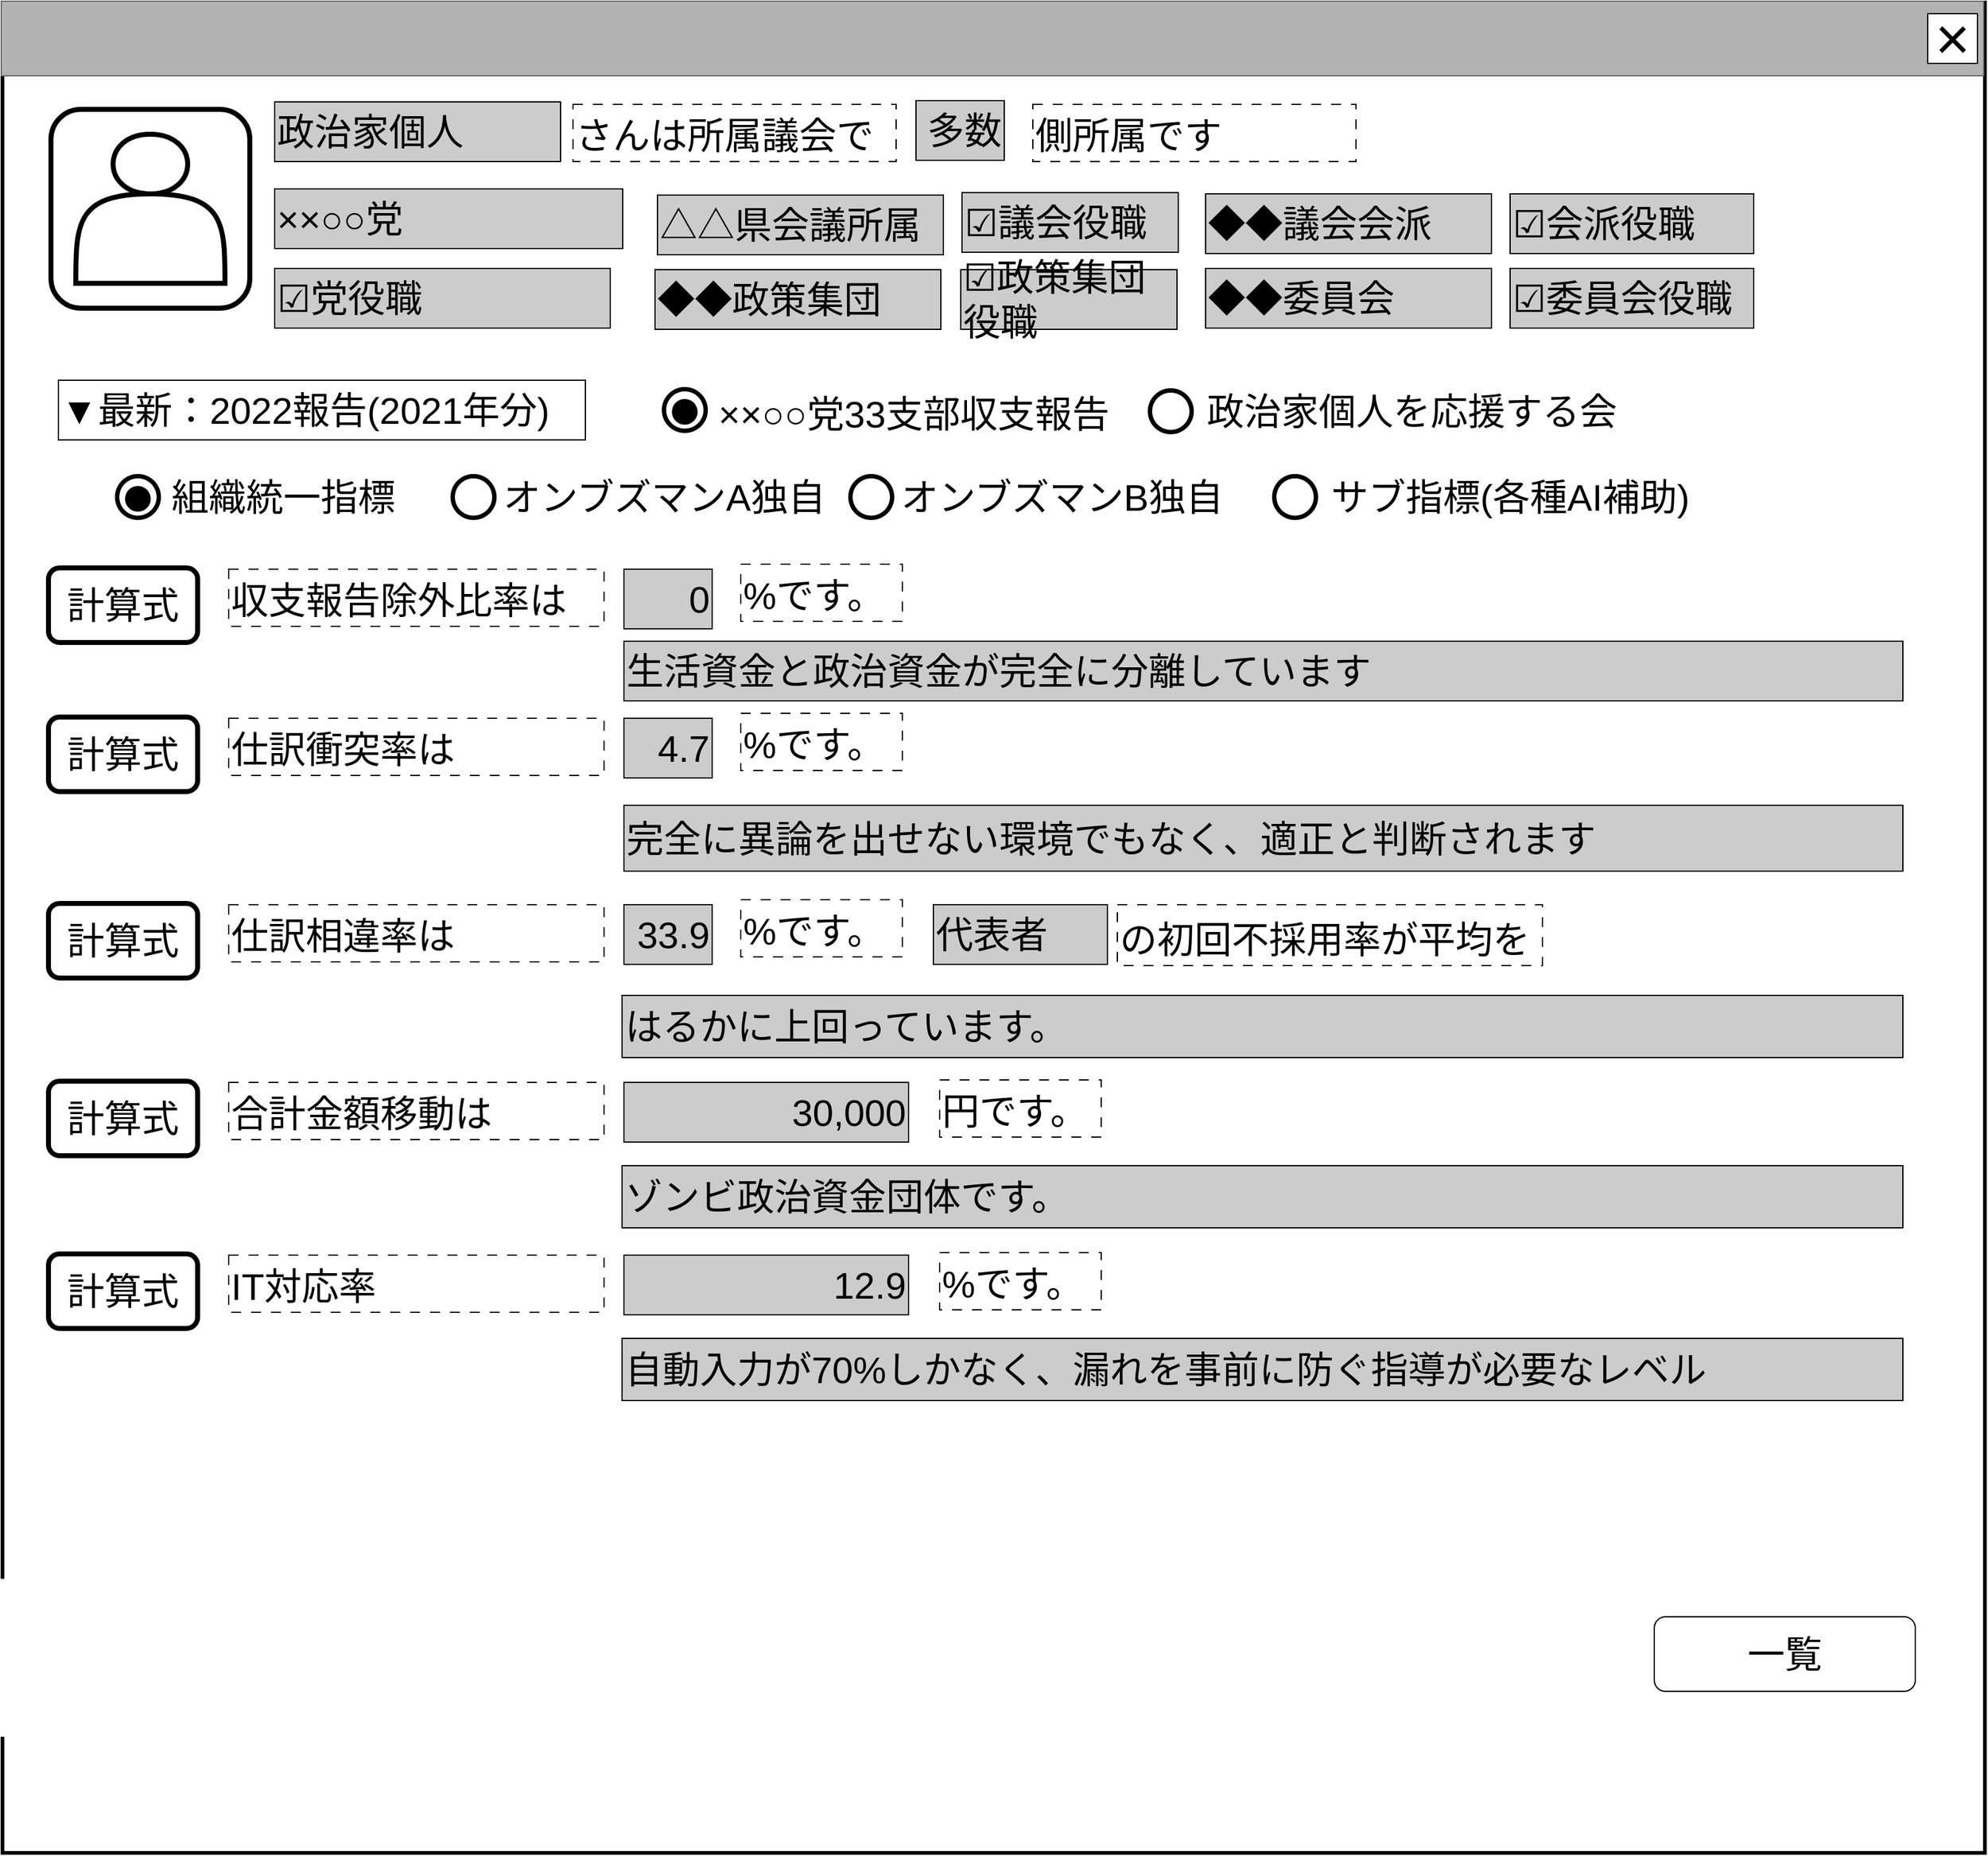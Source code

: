 <mxfile version="23.0.2" type="device">
  <diagram name="ページ1" id="LE8fIzdrHe0wcv1LTvfw">
    <mxGraphModel dx="866" dy="518" grid="1" gridSize="10" guides="1" tooltips="1" connect="1" arrows="1" fold="1" page="1" pageScale="1" pageWidth="1600" pageHeight="1200" math="0" shadow="0">
      <root>
        <mxCell id="0" />
        <mxCell id="cFaB45KztUIKXS-_cTrr-4" value="背景" style="locked=1;" parent="0" visible="0" />
        <mxCell id="cFaB45KztUIKXS-_cTrr-5" value="" style="rounded=0;whiteSpace=wrap;html=1;strokeWidth=3;" parent="cFaB45KztUIKXS-_cTrr-4" vertex="1">
          <mxGeometry x="1" y="1" width="1595" height="1180" as="geometry" />
        </mxCell>
        <mxCell id="cFaB45KztUIKXS-_cTrr-6" value="" style="rounded=0;whiteSpace=wrap;html=1;fillColor=#B3B3B3;fontColor=#333333;strokeColor=#666666;" parent="cFaB45KztUIKXS-_cTrr-4" vertex="1">
          <mxGeometry width="1595" height="60" as="geometry" />
        </mxCell>
        <mxCell id="cFaB45KztUIKXS-_cTrr-7" value="&lt;font style=&quot;font-size: 48px;&quot;&gt;×&lt;/font&gt;" style="rounded=0;whiteSpace=wrap;html=1;" parent="cFaB45KztUIKXS-_cTrr-4" vertex="1">
          <mxGeometry x="1550" y="10" width="40" height="40" as="geometry" />
        </mxCell>
        <mxCell id="cFaB45KztUIKXS-_cTrr-8" value="" style="rounded=0;whiteSpace=wrap;html=1;" parent="cFaB45KztUIKXS-_cTrr-4" vertex="1">
          <mxGeometry x="830" y="670" width="120" height="60" as="geometry" />
        </mxCell>
        <mxCell id="cFaB45KztUIKXS-_cTrr-9" value="ウインドウ" style="locked=1;" parent="0" />
        <mxCell id="cFaB45KztUIKXS-_cTrr-10" value="" style="rounded=0;whiteSpace=wrap;html=1;strokeWidth=3;" parent="cFaB45KztUIKXS-_cTrr-9" vertex="1">
          <mxGeometry x="1" y="1" width="1595" height="1489" as="geometry" />
        </mxCell>
        <mxCell id="cFaB45KztUIKXS-_cTrr-11" value="" style="rounded=0;whiteSpace=wrap;html=1;fillColor=#B3B3B3;fontColor=#333333;strokeColor=#666666;" parent="cFaB45KztUIKXS-_cTrr-9" vertex="1">
          <mxGeometry width="1595" height="60" as="geometry" />
        </mxCell>
        <mxCell id="cFaB45KztUIKXS-_cTrr-12" value="&lt;font style=&quot;font-size: 48px;&quot;&gt;×&lt;/font&gt;" style="rounded=0;whiteSpace=wrap;html=1;" parent="cFaB45KztUIKXS-_cTrr-9" vertex="1">
          <mxGeometry x="1550" y="10" width="40" height="40" as="geometry" />
        </mxCell>
        <mxCell id="cFaB45KztUIKXS-_cTrr-14" value="名称未設定レイヤ" style="" parent="0" />
        <mxCell id="qQW_u_u5-3ppLx-0F7_--9" value="&lt;span style=&quot;font-size: 30px;&quot;&gt;一覧&lt;/span&gt;" style="rounded=1;whiteSpace=wrap;html=1;" parent="cFaB45KztUIKXS-_cTrr-14" vertex="1">
          <mxGeometry x="1330" y="1300" width="210" height="60" as="geometry" />
        </mxCell>
        <mxCell id="qQW_u_u5-3ppLx-0F7_--19" value="&lt;span style=&quot;font-size: 30px;&quot;&gt;収支報告除外比率は&lt;/span&gt;" style="rounded=0;whiteSpace=wrap;html=1;align=left;dashed=1;dashPattern=8 8;verticalAlign=bottom;" parent="cFaB45KztUIKXS-_cTrr-14" vertex="1">
          <mxGeometry x="183" y="457" width="302" height="46" as="geometry" />
        </mxCell>
        <mxCell id="SVBkzKlQY5_SW_EC5yE4-0" value="&lt;div style=&quot;&quot;&gt;&lt;span style=&quot;font-size: 30px;&quot;&gt;0&lt;/span&gt;&lt;/div&gt;" style="rounded=0;whiteSpace=wrap;html=1;align=right;fillColor=#CCCCCC;" parent="cFaB45KztUIKXS-_cTrr-14" vertex="1">
          <mxGeometry x="501" y="457" width="71" height="48" as="geometry" />
        </mxCell>
        <mxCell id="SVBkzKlQY5_SW_EC5yE4-1" value="&lt;span style=&quot;font-size: 30px;&quot;&gt;%です。&lt;br&gt;&lt;/span&gt;" style="rounded=0;whiteSpace=wrap;html=1;align=left;dashed=1;dashPattern=8 8;verticalAlign=bottom;" parent="cFaB45KztUIKXS-_cTrr-14" vertex="1">
          <mxGeometry x="595" y="453" width="130" height="46" as="geometry" />
        </mxCell>
        <mxCell id="SVBkzKlQY5_SW_EC5yE4-2" value="&lt;div style=&quot;&quot;&gt;&lt;span style=&quot;font-size: 30px;&quot;&gt;生活資金と政治資金が完全に分離しています&lt;/span&gt;&lt;/div&gt;" style="rounded=0;whiteSpace=wrap;html=1;align=left;fillColor=#CCCCCC;" parent="cFaB45KztUIKXS-_cTrr-14" vertex="1">
          <mxGeometry x="501" y="515" width="1029" height="48" as="geometry" />
        </mxCell>
        <mxCell id="SVBkzKlQY5_SW_EC5yE4-3" value="&lt;span style=&quot;font-size: 30px;&quot;&gt;仕訳衝突率は&lt;/span&gt;" style="rounded=0;whiteSpace=wrap;html=1;align=left;dashed=1;dashPattern=8 8;verticalAlign=bottom;" parent="cFaB45KztUIKXS-_cTrr-14" vertex="1">
          <mxGeometry x="183" y="577" width="302" height="46" as="geometry" />
        </mxCell>
        <mxCell id="SVBkzKlQY5_SW_EC5yE4-4" value="&lt;div style=&quot;&quot;&gt;&lt;span style=&quot;font-size: 30px;&quot;&gt;4.7&lt;/span&gt;&lt;/div&gt;" style="rounded=0;whiteSpace=wrap;html=1;align=right;fillColor=#CCCCCC;" parent="cFaB45KztUIKXS-_cTrr-14" vertex="1">
          <mxGeometry x="501" y="577" width="71" height="48" as="geometry" />
        </mxCell>
        <mxCell id="SVBkzKlQY5_SW_EC5yE4-5" value="&lt;font style=&quot;font-size: 30px;&quot;&gt;計算式&lt;/font&gt;" style="rounded=1;whiteSpace=wrap;html=1;strokeWidth=4;" parent="cFaB45KztUIKXS-_cTrr-14" vertex="1">
          <mxGeometry x="38" y="456" width="120" height="60" as="geometry" />
        </mxCell>
        <mxCell id="SVBkzKlQY5_SW_EC5yE4-6" value="&lt;span style=&quot;font-size: 30px;&quot;&gt;%です。&lt;br&gt;&lt;/span&gt;" style="rounded=0;whiteSpace=wrap;html=1;align=left;dashed=1;dashPattern=8 8;verticalAlign=bottom;" parent="cFaB45KztUIKXS-_cTrr-14" vertex="1">
          <mxGeometry x="595" y="573" width="130" height="46" as="geometry" />
        </mxCell>
        <mxCell id="SVBkzKlQY5_SW_EC5yE4-7" value="&lt;span style=&quot;font-size: 30px;&quot;&gt;完全に異論を出せない環境でもなく、適正と判断されます&lt;/span&gt;" style="rounded=0;whiteSpace=wrap;html=1;align=left;fillColor=#CCCCCC;" parent="cFaB45KztUIKXS-_cTrr-14" vertex="1">
          <mxGeometry x="501" y="647" width="1029" height="53" as="geometry" />
        </mxCell>
        <mxCell id="SVBkzKlQY5_SW_EC5yE4-8" value="&lt;font style=&quot;font-size: 30px;&quot;&gt;計算式&lt;/font&gt;" style="rounded=1;whiteSpace=wrap;html=1;strokeWidth=4;" parent="cFaB45KztUIKXS-_cTrr-14" vertex="1">
          <mxGeometry x="38" y="576" width="120" height="60" as="geometry" />
        </mxCell>
        <mxCell id="SVBkzKlQY5_SW_EC5yE4-9" value="&lt;font style=&quot;font-size: 84px;&quot;&gt;○&lt;/font&gt;" style="text;html=1;strokeColor=none;fillColor=none;align=center;verticalAlign=middle;whiteSpace=wrap;rounded=0;fontSize=60;" parent="cFaB45KztUIKXS-_cTrr-14" vertex="1">
          <mxGeometry x="80" y="380" width="60" height="30" as="geometry" />
        </mxCell>
        <mxCell id="SVBkzKlQY5_SW_EC5yE4-10" value="&lt;font style=&quot;font-size: 48px;&quot;&gt;●&lt;/font&gt;" style="text;html=1;strokeColor=none;fillColor=none;align=center;verticalAlign=middle;whiteSpace=wrap;rounded=0;fontSize=48;" parent="cFaB45KztUIKXS-_cTrr-14" vertex="1">
          <mxGeometry x="80" y="382" width="60" height="30" as="geometry" />
        </mxCell>
        <mxCell id="SVBkzKlQY5_SW_EC5yE4-11" value="&lt;span style=&quot;font-size: 30px;&quot;&gt;組織統一指標&lt;br&gt;&lt;/span&gt;" style="text;html=1;strokeColor=none;fillColor=none;align=left;verticalAlign=middle;whiteSpace=wrap;rounded=0;" parent="cFaB45KztUIKXS-_cTrr-14" vertex="1">
          <mxGeometry x="135" y="369" width="275" height="60" as="geometry" />
        </mxCell>
        <mxCell id="SVBkzKlQY5_SW_EC5yE4-12" value="&lt;font style=&quot;font-size: 84px;&quot;&gt;○&lt;/font&gt;" style="text;html=1;strokeColor=none;fillColor=none;align=center;verticalAlign=middle;whiteSpace=wrap;rounded=0;fontSize=60;" parent="cFaB45KztUIKXS-_cTrr-14" vertex="1">
          <mxGeometry x="350" y="380" width="60" height="30" as="geometry" />
        </mxCell>
        <mxCell id="SVBkzKlQY5_SW_EC5yE4-13" value="&lt;span style=&quot;font-size: 30px;&quot;&gt;サブ指標(各種AI補助)&lt;br&gt;&lt;/span&gt;" style="text;html=1;strokeColor=none;fillColor=none;align=left;verticalAlign=middle;whiteSpace=wrap;rounded=0;" parent="cFaB45KztUIKXS-_cTrr-14" vertex="1">
          <mxGeometry x="1068" y="369" width="315" height="60" as="geometry" />
        </mxCell>
        <mxCell id="SVBkzKlQY5_SW_EC5yE4-15" value="&lt;font style=&quot;font-size: 84px;&quot;&gt;○&lt;/font&gt;" style="text;html=1;strokeColor=none;fillColor=none;align=center;verticalAlign=middle;whiteSpace=wrap;rounded=0;fontSize=60;" parent="cFaB45KztUIKXS-_cTrr-14" vertex="1">
          <mxGeometry x="1011" y="380" width="60" height="30" as="geometry" />
        </mxCell>
        <mxCell id="SVBkzKlQY5_SW_EC5yE4-16" value="&lt;span style=&quot;font-size: 30px;&quot;&gt;オンブズマンA独自&lt;br&gt;&lt;/span&gt;" style="text;html=1;strokeColor=none;fillColor=none;align=left;verticalAlign=middle;whiteSpace=wrap;rounded=0;" parent="cFaB45KztUIKXS-_cTrr-14" vertex="1">
          <mxGeometry x="402" y="369" width="315" height="60" as="geometry" />
        </mxCell>
        <mxCell id="SVBkzKlQY5_SW_EC5yE4-17" value="&lt;font style=&quot;font-size: 84px;&quot;&gt;○&lt;/font&gt;" style="text;html=1;strokeColor=none;fillColor=none;align=center;verticalAlign=middle;whiteSpace=wrap;rounded=0;fontSize=60;" parent="cFaB45KztUIKXS-_cTrr-14" vertex="1">
          <mxGeometry x="670" y="380" width="60" height="30" as="geometry" />
        </mxCell>
        <mxCell id="SVBkzKlQY5_SW_EC5yE4-18" value="&lt;span style=&quot;font-size: 30px;&quot;&gt;オンブズマンB独自&lt;br&gt;&lt;/span&gt;" style="text;html=1;strokeColor=none;fillColor=none;align=left;verticalAlign=middle;whiteSpace=wrap;rounded=0;" parent="cFaB45KztUIKXS-_cTrr-14" vertex="1">
          <mxGeometry x="722" y="369" width="315" height="60" as="geometry" />
        </mxCell>
        <mxCell id="SVBkzKlQY5_SW_EC5yE4-19" value="&lt;div style=&quot;&quot;&gt;&lt;span style=&quot;font-size: 30px;&quot;&gt;▼最新：2022報告(2021年分)&lt;/span&gt;&lt;/div&gt;" style="rounded=0;whiteSpace=wrap;html=1;align=left;fillColor=#FFFFFF;" parent="cFaB45KztUIKXS-_cTrr-14" vertex="1">
          <mxGeometry x="46" y="305" width="424" height="48" as="geometry" />
        </mxCell>
        <mxCell id="SVBkzKlQY5_SW_EC5yE4-20" value="&lt;span style=&quot;font-size: 30px;&quot;&gt;仕訳相違率は&lt;/span&gt;" style="rounded=0;whiteSpace=wrap;html=1;align=left;dashed=1;dashPattern=8 8;verticalAlign=bottom;" parent="cFaB45KztUIKXS-_cTrr-14" vertex="1">
          <mxGeometry x="183" y="727" width="302" height="46" as="geometry" />
        </mxCell>
        <mxCell id="SVBkzKlQY5_SW_EC5yE4-21" value="&lt;div style=&quot;&quot;&gt;&lt;span style=&quot;font-size: 30px;&quot;&gt;33.9&lt;/span&gt;&lt;/div&gt;" style="rounded=0;whiteSpace=wrap;html=1;align=right;fillColor=#CCCCCC;" parent="cFaB45KztUIKXS-_cTrr-14" vertex="1">
          <mxGeometry x="501" y="727" width="71" height="48" as="geometry" />
        </mxCell>
        <mxCell id="SVBkzKlQY5_SW_EC5yE4-22" value="&lt;span style=&quot;font-size: 30px;&quot;&gt;%です。&lt;br&gt;&lt;/span&gt;" style="rounded=0;whiteSpace=wrap;html=1;align=left;dashed=1;dashPattern=8 8;verticalAlign=bottom;" parent="cFaB45KztUIKXS-_cTrr-14" vertex="1">
          <mxGeometry x="595" y="723" width="130" height="46" as="geometry" />
        </mxCell>
        <mxCell id="SVBkzKlQY5_SW_EC5yE4-23" value="&lt;span style=&quot;font-size: 30px;&quot;&gt;代表者&lt;/span&gt;" style="rounded=0;whiteSpace=wrap;html=1;align=left;fillColor=#CCCCCC;" parent="cFaB45KztUIKXS-_cTrr-14" vertex="1">
          <mxGeometry x="750" y="727" width="140" height="48" as="geometry" />
        </mxCell>
        <mxCell id="SVBkzKlQY5_SW_EC5yE4-24" value="&lt;font style=&quot;font-size: 30px;&quot;&gt;計算式&lt;/font&gt;" style="rounded=1;whiteSpace=wrap;html=1;strokeWidth=4;" parent="cFaB45KztUIKXS-_cTrr-14" vertex="1">
          <mxGeometry x="38" y="726" width="120" height="60" as="geometry" />
        </mxCell>
        <mxCell id="SVBkzKlQY5_SW_EC5yE4-25" value="&lt;span style=&quot;font-size: 30px;&quot;&gt;の初回不採用率が平均を&lt;br&gt;&lt;/span&gt;" style="rounded=0;whiteSpace=wrap;html=1;align=left;dashed=1;dashPattern=8 8;verticalAlign=bottom;" parent="cFaB45KztUIKXS-_cTrr-14" vertex="1">
          <mxGeometry x="898" y="727" width="342" height="49" as="geometry" />
        </mxCell>
        <mxCell id="SVBkzKlQY5_SW_EC5yE4-26" value="&lt;span style=&quot;font-size: 30px;&quot;&gt;はるかに上回っています。&lt;/span&gt;" style="rounded=0;whiteSpace=wrap;html=1;align=left;fillColor=#CCCCCC;" parent="cFaB45KztUIKXS-_cTrr-14" vertex="1">
          <mxGeometry x="499.5" y="800" width="1030.5" height="50" as="geometry" />
        </mxCell>
        <mxCell id="SVBkzKlQY5_SW_EC5yE4-27" value="&lt;span style=&quot;font-size: 30px;&quot;&gt;合計金額移動は&lt;/span&gt;" style="rounded=0;whiteSpace=wrap;html=1;align=left;dashed=1;dashPattern=8 8;verticalAlign=bottom;" parent="cFaB45KztUIKXS-_cTrr-14" vertex="1">
          <mxGeometry x="183" y="870" width="302" height="46" as="geometry" />
        </mxCell>
        <mxCell id="SVBkzKlQY5_SW_EC5yE4-28" value="&lt;div style=&quot;&quot;&gt;&lt;span style=&quot;font-size: 30px;&quot;&gt;30,000&lt;/span&gt;&lt;/div&gt;" style="rounded=0;whiteSpace=wrap;html=1;align=right;fillColor=#CCCCCC;" parent="cFaB45KztUIKXS-_cTrr-14" vertex="1">
          <mxGeometry x="501" y="870" width="229" height="48" as="geometry" />
        </mxCell>
        <mxCell id="SVBkzKlQY5_SW_EC5yE4-29" value="&lt;span style=&quot;font-size: 30px;&quot;&gt;円です。&lt;br&gt;&lt;/span&gt;" style="rounded=0;whiteSpace=wrap;html=1;align=left;dashed=1;dashPattern=8 8;verticalAlign=bottom;" parent="cFaB45KztUIKXS-_cTrr-14" vertex="1">
          <mxGeometry x="755" y="868" width="130" height="46" as="geometry" />
        </mxCell>
        <mxCell id="SVBkzKlQY5_SW_EC5yE4-30" value="&lt;font style=&quot;font-size: 30px;&quot;&gt;計算式&lt;/font&gt;" style="rounded=1;whiteSpace=wrap;html=1;strokeWidth=4;" parent="cFaB45KztUIKXS-_cTrr-14" vertex="1">
          <mxGeometry x="38" y="869" width="120" height="60" as="geometry" />
        </mxCell>
        <mxCell id="SVBkzKlQY5_SW_EC5yE4-32" value="&lt;span style=&quot;font-size: 30px;&quot;&gt;ゾンビ政治資金団体です。&lt;/span&gt;" style="rounded=0;whiteSpace=wrap;html=1;align=left;fillColor=#CCCCCC;" parent="cFaB45KztUIKXS-_cTrr-14" vertex="1">
          <mxGeometry x="499.5" y="937" width="1030.5" height="50" as="geometry" />
        </mxCell>
        <mxCell id="SVBkzKlQY5_SW_EC5yE4-33" value="&lt;font style=&quot;font-size: 84px;&quot;&gt;○&lt;/font&gt;" style="text;html=1;strokeColor=none;fillColor=none;align=center;verticalAlign=middle;whiteSpace=wrap;rounded=0;fontSize=60;" parent="cFaB45KztUIKXS-_cTrr-14" vertex="1">
          <mxGeometry x="520" y="310" width="60" height="30" as="geometry" />
        </mxCell>
        <mxCell id="SVBkzKlQY5_SW_EC5yE4-34" value="&lt;font style=&quot;font-size: 48px;&quot;&gt;●&lt;/font&gt;" style="text;html=1;strokeColor=none;fillColor=none;align=center;verticalAlign=middle;whiteSpace=wrap;rounded=0;fontSize=48;" parent="cFaB45KztUIKXS-_cTrr-14" vertex="1">
          <mxGeometry x="520" y="312" width="60" height="30" as="geometry" />
        </mxCell>
        <mxCell id="SVBkzKlQY5_SW_EC5yE4-35" value="&lt;span style=&quot;font-size: 30px;&quot;&gt;××○○党33支部収支報告&lt;br&gt;&lt;/span&gt;" style="text;html=1;strokeColor=none;fillColor=none;align=left;verticalAlign=middle;whiteSpace=wrap;rounded=0;" parent="cFaB45KztUIKXS-_cTrr-14" vertex="1">
          <mxGeometry x="575" y="302" width="355" height="60" as="geometry" />
        </mxCell>
        <mxCell id="SVBkzKlQY5_SW_EC5yE4-36" value="&lt;span style=&quot;font-size: 30px;&quot;&gt;政治家個人を応援する会&lt;br&gt;&lt;/span&gt;" style="text;html=1;strokeColor=none;fillColor=none;align=left;verticalAlign=middle;whiteSpace=wrap;rounded=0;" parent="cFaB45KztUIKXS-_cTrr-14" vertex="1">
          <mxGeometry x="968" y="300" width="372" height="60" as="geometry" />
        </mxCell>
        <mxCell id="SVBkzKlQY5_SW_EC5yE4-37" value="&lt;font style=&quot;font-size: 84px;&quot;&gt;○&lt;/font&gt;" style="text;html=1;strokeColor=none;fillColor=none;align=center;verticalAlign=middle;whiteSpace=wrap;rounded=0;fontSize=60;" parent="cFaB45KztUIKXS-_cTrr-14" vertex="1">
          <mxGeometry x="911" y="311" width="60" height="30" as="geometry" />
        </mxCell>
        <mxCell id="uOTDyszs7KqVxaan8sgY-0" value="&lt;span style=&quot;font-size: 30px;&quot;&gt;IT対応率&lt;/span&gt;" style="rounded=0;whiteSpace=wrap;html=1;align=left;dashed=1;dashPattern=8 8;verticalAlign=bottom;" parent="cFaB45KztUIKXS-_cTrr-14" vertex="1">
          <mxGeometry x="183" y="1009" width="302" height="46" as="geometry" />
        </mxCell>
        <mxCell id="uOTDyszs7KqVxaan8sgY-1" value="&lt;div style=&quot;&quot;&gt;&lt;span style=&quot;font-size: 30px;&quot;&gt;12.9&lt;/span&gt;&lt;/div&gt;" style="rounded=0;whiteSpace=wrap;html=1;align=right;fillColor=#CCCCCC;" parent="cFaB45KztUIKXS-_cTrr-14" vertex="1">
          <mxGeometry x="501" y="1009" width="229" height="48" as="geometry" />
        </mxCell>
        <mxCell id="uOTDyszs7KqVxaan8sgY-2" value="&lt;span style=&quot;font-size: 30px;&quot;&gt;%です。&lt;br&gt;&lt;/span&gt;" style="rounded=0;whiteSpace=wrap;html=1;align=left;dashed=1;dashPattern=8 8;verticalAlign=bottom;" parent="cFaB45KztUIKXS-_cTrr-14" vertex="1">
          <mxGeometry x="755" y="1007" width="130" height="46" as="geometry" />
        </mxCell>
        <mxCell id="uOTDyszs7KqVxaan8sgY-3" value="&lt;font style=&quot;font-size: 30px;&quot;&gt;計算式&lt;/font&gt;" style="rounded=1;whiteSpace=wrap;html=1;strokeWidth=4;" parent="cFaB45KztUIKXS-_cTrr-14" vertex="1">
          <mxGeometry x="38" y="1008" width="120" height="60" as="geometry" />
        </mxCell>
        <mxCell id="uOTDyszs7KqVxaan8sgY-4" value="&lt;span style=&quot;font-size: 30px;&quot;&gt;自動入力が70%しかなく、漏れを事前に防ぐ指導が必要なレベル&lt;/span&gt;" style="rounded=0;whiteSpace=wrap;html=1;align=left;fillColor=#CCCCCC;" parent="cFaB45KztUIKXS-_cTrr-14" vertex="1">
          <mxGeometry x="499.5" y="1076" width="1030.5" height="50" as="geometry" />
        </mxCell>
        <mxCell id="S4mWK7qt4YU0azK-whtJ-0" value="" style="rounded=1;whiteSpace=wrap;html=1;strokeWidth=4;" parent="cFaB45KztUIKXS-_cTrr-14" vertex="1">
          <mxGeometry x="40" y="87" width="160" height="160" as="geometry" />
        </mxCell>
        <mxCell id="S4mWK7qt4YU0azK-whtJ-1" value="" style="shape=actor;whiteSpace=wrap;html=1;strokeWidth=4;" parent="cFaB45KztUIKXS-_cTrr-14" vertex="1">
          <mxGeometry x="60" y="107" width="120" height="120" as="geometry" />
        </mxCell>
        <mxCell id="S4mWK7qt4YU0azK-whtJ-2" value="&lt;span style=&quot;font-size: 30px;&quot;&gt;政治家個人&lt;/span&gt;" style="rounded=0;whiteSpace=wrap;html=1;align=left;fillColor=#CCCCCC;" parent="cFaB45KztUIKXS-_cTrr-14" vertex="1">
          <mxGeometry x="220" y="81" width="230" height="48" as="geometry" />
        </mxCell>
        <mxCell id="S4mWK7qt4YU0azK-whtJ-3" value="&lt;span style=&quot;font-size: 30px;&quot;&gt;さんは所属議会で&lt;/span&gt;" style="rounded=0;whiteSpace=wrap;html=1;align=left;dashed=1;dashPattern=8 8;verticalAlign=bottom;" parent="cFaB45KztUIKXS-_cTrr-14" vertex="1">
          <mxGeometry x="460" y="83" width="260" height="46" as="geometry" />
        </mxCell>
        <mxCell id="S4mWK7qt4YU0azK-whtJ-4" value="&lt;span style=&quot;font-size: 30px;&quot;&gt;××○○党&lt;/span&gt;" style="rounded=0;whiteSpace=wrap;html=1;align=left;fillColor=#CCCCCC;" parent="cFaB45KztUIKXS-_cTrr-14" vertex="1">
          <mxGeometry x="220" y="151" width="280" height="48" as="geometry" />
        </mxCell>
        <mxCell id="S4mWK7qt4YU0azK-whtJ-5" value="&lt;span style=&quot;font-size: 30px;&quot;&gt;◆◆議会会派&lt;/span&gt;" style="rounded=0;whiteSpace=wrap;html=1;align=left;fillColor=#CCCCCC;" parent="cFaB45KztUIKXS-_cTrr-14" vertex="1">
          <mxGeometry x="969" y="155" width="230" height="48" as="geometry" />
        </mxCell>
        <mxCell id="S4mWK7qt4YU0azK-whtJ-6" value="&lt;font style=&quot;font-size: 30px;&quot;&gt;△△県会議所属&lt;/font&gt;" style="rounded=0;whiteSpace=wrap;html=1;align=left;fillColor=#CCCCCC;" parent="cFaB45KztUIKXS-_cTrr-14" vertex="1">
          <mxGeometry x="528" y="156" width="230" height="48" as="geometry" />
        </mxCell>
        <mxCell id="S4mWK7qt4YU0azK-whtJ-7" value="&lt;div style=&quot;&quot;&gt;&lt;span style=&quot;font-size: 30px;&quot;&gt;☑議会役職&lt;/span&gt;&lt;/div&gt;" style="rounded=0;whiteSpace=wrap;html=1;align=left;fillColor=#CCCCCC;" parent="cFaB45KztUIKXS-_cTrr-14" vertex="1">
          <mxGeometry x="773" y="154" width="174" height="48" as="geometry" />
        </mxCell>
        <mxCell id="S4mWK7qt4YU0azK-whtJ-8" value="&lt;div style=&quot;&quot;&gt;&lt;span style=&quot;font-size: 30px;&quot;&gt;☑会派役職&lt;/span&gt;&lt;/div&gt;" style="rounded=0;whiteSpace=wrap;html=1;align=left;fillColor=#CCCCCC;" parent="cFaB45KztUIKXS-_cTrr-14" vertex="1">
          <mxGeometry x="1214" y="155" width="196" height="48" as="geometry" />
        </mxCell>
        <mxCell id="S4mWK7qt4YU0azK-whtJ-9" value="&lt;div style=&quot;&quot;&gt;&lt;span style=&quot;font-size: 30px;&quot;&gt;多数&lt;/span&gt;&lt;/div&gt;" style="rounded=0;whiteSpace=wrap;html=1;align=right;fillColor=#CCCCCC;" parent="cFaB45KztUIKXS-_cTrr-14" vertex="1">
          <mxGeometry x="736" y="80" width="71" height="48" as="geometry" />
        </mxCell>
        <mxCell id="S4mWK7qt4YU0azK-whtJ-10" value="&lt;span style=&quot;font-size: 30px;&quot;&gt;側所属です&lt;/span&gt;" style="rounded=0;whiteSpace=wrap;html=1;align=left;dashed=1;dashPattern=8 8;verticalAlign=bottom;" parent="cFaB45KztUIKXS-_cTrr-14" vertex="1">
          <mxGeometry x="830" y="83" width="260" height="46" as="geometry" />
        </mxCell>
        <mxCell id="S4mWK7qt4YU0azK-whtJ-11" value="&lt;span style=&quot;font-size: 30px;&quot;&gt;◆◆政策集団&lt;/span&gt;" style="rounded=0;whiteSpace=wrap;html=1;align=left;fillColor=#CCCCCC;" parent="cFaB45KztUIKXS-_cTrr-14" vertex="1">
          <mxGeometry x="526" y="216" width="230" height="48" as="geometry" />
        </mxCell>
        <mxCell id="S4mWK7qt4YU0azK-whtJ-12" value="&lt;div style=&quot;&quot;&gt;&lt;span style=&quot;font-size: 30px;&quot;&gt;☑政策集団役職&lt;/span&gt;&lt;/div&gt;" style="rounded=0;whiteSpace=wrap;html=1;align=left;fillColor=#CCCCCC;" parent="cFaB45KztUIKXS-_cTrr-14" vertex="1">
          <mxGeometry x="772" y="216" width="174" height="48" as="geometry" />
        </mxCell>
        <mxCell id="S4mWK7qt4YU0azK-whtJ-13" value="&lt;span style=&quot;font-size: 30px;&quot;&gt;◆◆委員会&lt;/span&gt;" style="rounded=0;whiteSpace=wrap;html=1;align=left;fillColor=#CCCCCC;" parent="cFaB45KztUIKXS-_cTrr-14" vertex="1">
          <mxGeometry x="969" y="215" width="230" height="48" as="geometry" />
        </mxCell>
        <mxCell id="S4mWK7qt4YU0azK-whtJ-14" value="&lt;div style=&quot;&quot;&gt;&lt;span style=&quot;font-size: 30px;&quot;&gt;☑委員会役職&lt;/span&gt;&lt;/div&gt;" style="rounded=0;whiteSpace=wrap;html=1;align=left;fillColor=#CCCCCC;" parent="cFaB45KztUIKXS-_cTrr-14" vertex="1">
          <mxGeometry x="1214" y="215" width="196" height="48" as="geometry" />
        </mxCell>
        <mxCell id="S4mWK7qt4YU0azK-whtJ-15" value="&lt;div style=&quot;&quot;&gt;&lt;span style=&quot;font-size: 30px;&quot;&gt;☑党役職&lt;/span&gt;&lt;/div&gt;" style="rounded=0;whiteSpace=wrap;html=1;align=left;fillColor=#CCCCCC;" parent="cFaB45KztUIKXS-_cTrr-14" vertex="1">
          <mxGeometry x="220" y="215" width="270" height="48" as="geometry" />
        </mxCell>
      </root>
    </mxGraphModel>
  </diagram>
</mxfile>
